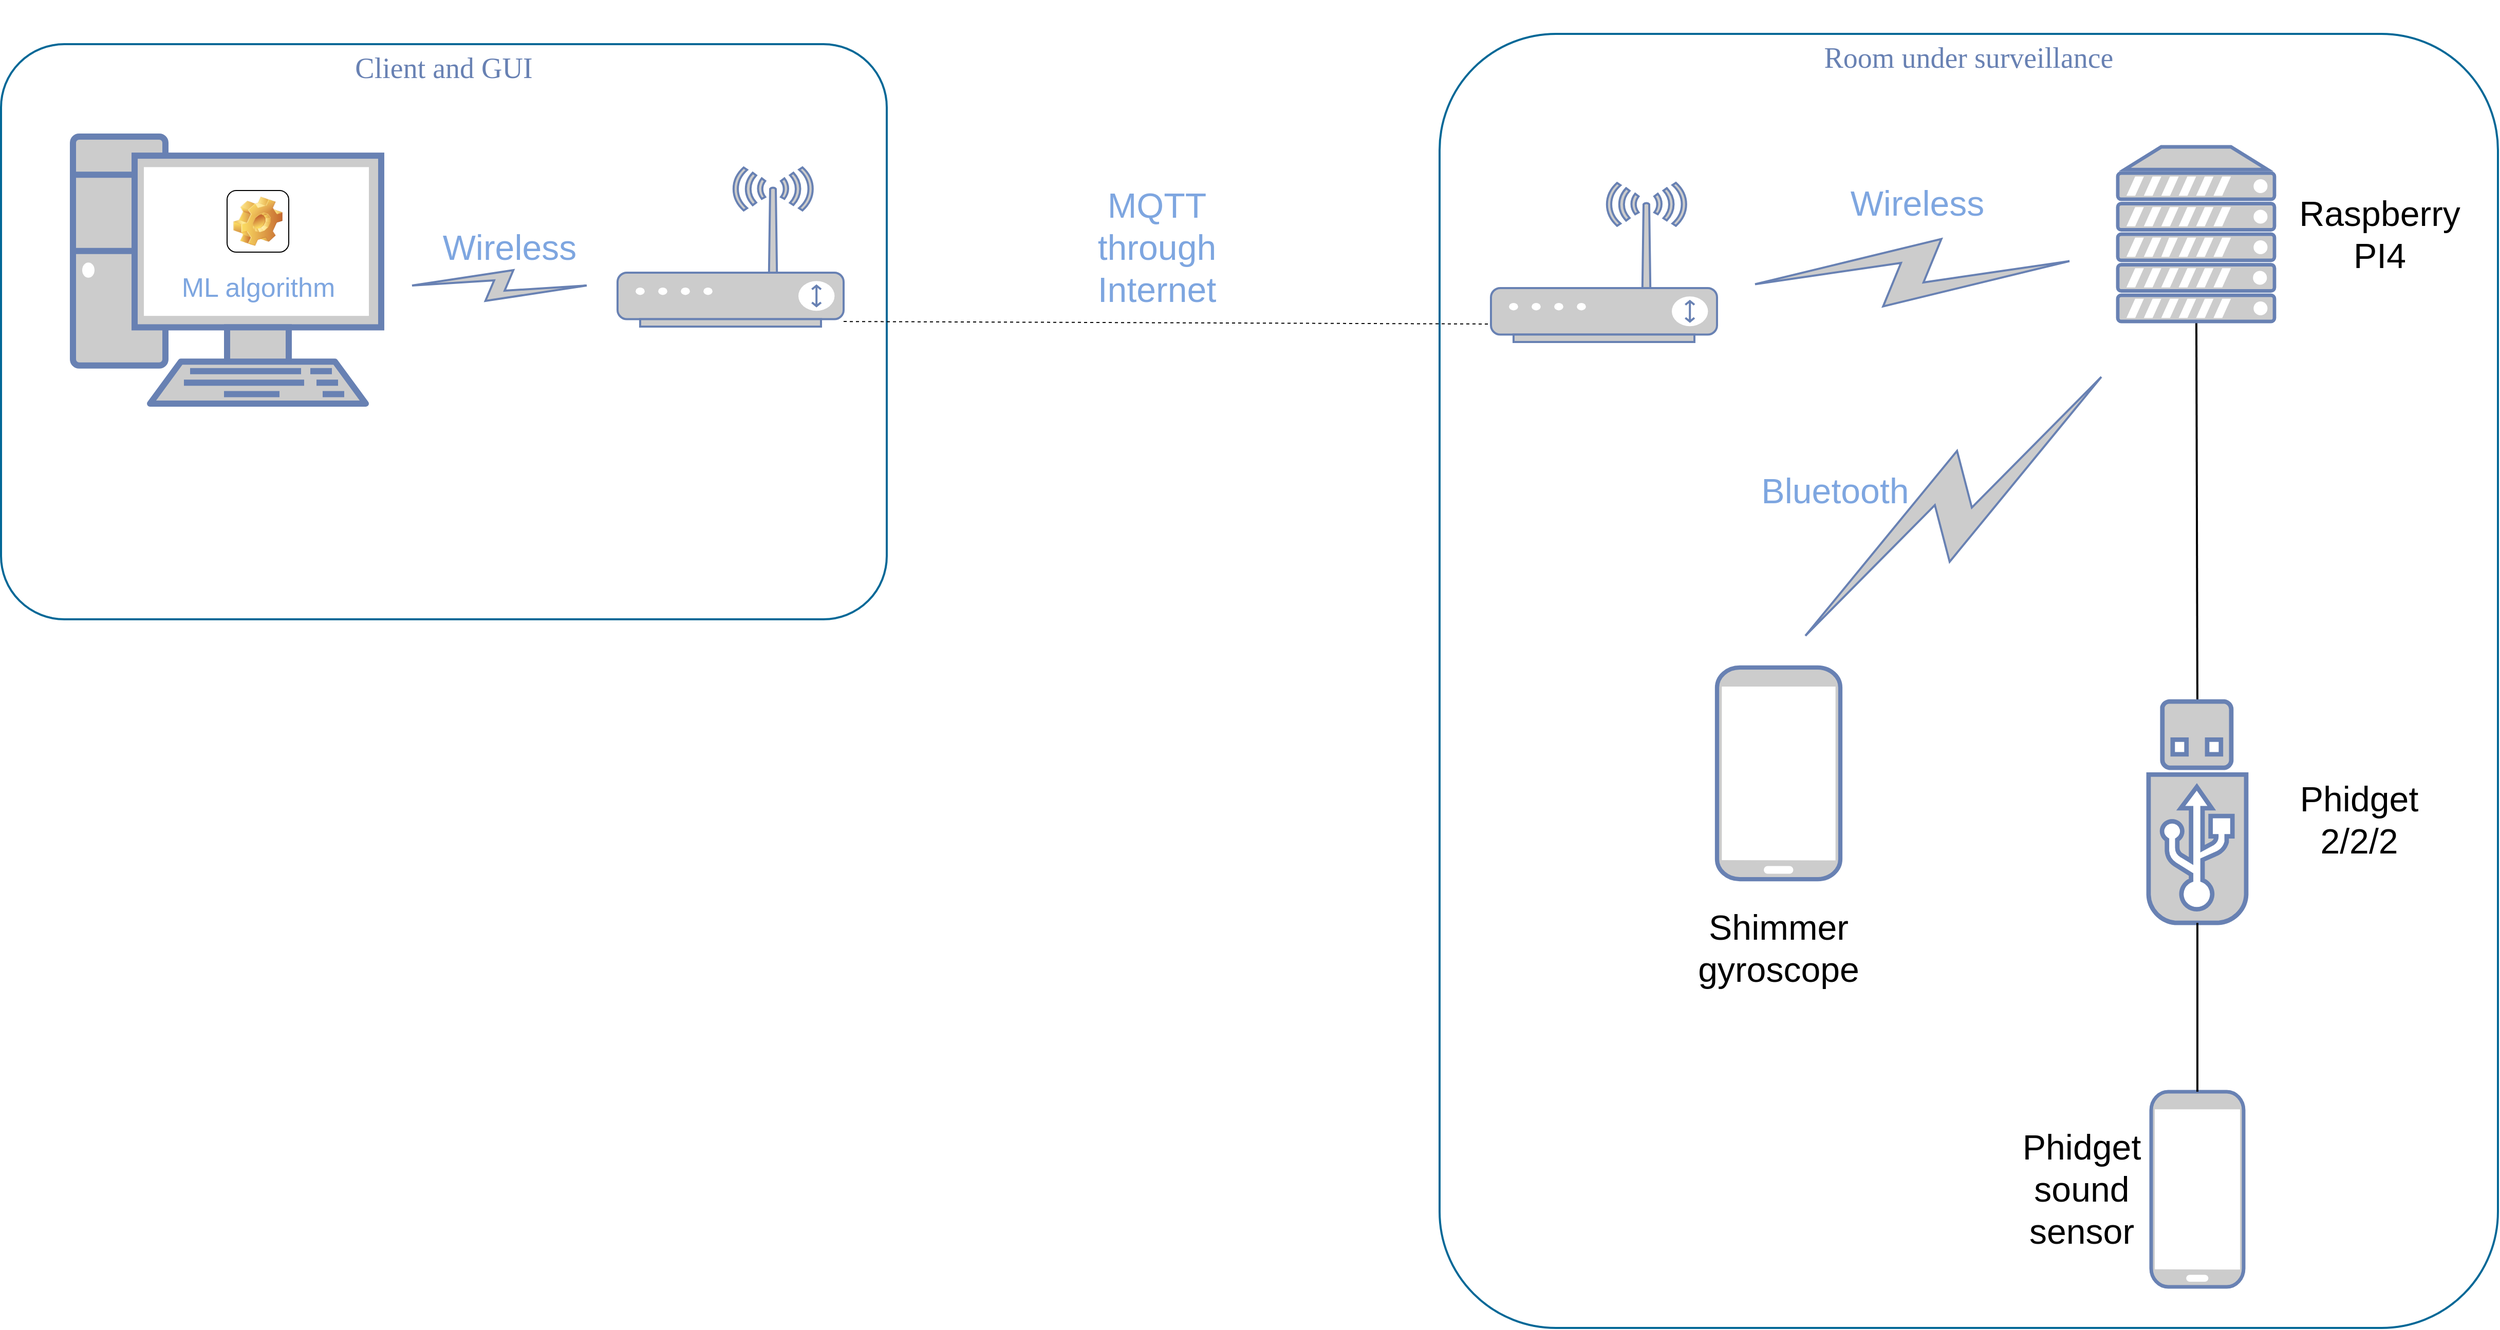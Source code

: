 <mxfile version="17.4.2" type="device"><diagram name="Page-1" id="bfe91b75-5d2c-26a0-9c1d-138518896778"><mxGraphModel dx="2076" dy="1298" grid="1" gridSize="10" guides="1" tooltips="1" connect="1" arrows="1" fold="1" page="1" pageScale="1" pageWidth="1100" pageHeight="850" background="none" math="0" shadow="0"><root><mxCell id="0"/><mxCell id="1" parent="0"/><mxCell id="7c3789c024ecab99-79" value="Client and GUI" style="rounded=1;whiteSpace=wrap;html=1;shadow=0;comic=0;strokeColor=#036897;strokeWidth=2;fillColor=none;fontFamily=Verdana;fontSize=28;fontColor=#6881B3;align=center;arcSize=11;verticalAlign=top;" parent="1" vertex="1"><mxGeometry x="250" y="450" width="862" height="560" as="geometry"/></mxCell><mxCell id="7c3789c024ecab99-11" value="" style="html=1;fillColor=#CCCCCC;strokeColor=#6881B3;gradientColor=none;gradientDirection=north;strokeWidth=2;shape=mxgraph.networks.comm_link_edge;html=1;labelBackgroundColor=none;endArrow=none;endFill=0;fontFamily=Verdana;fontSize=20;" parent="1" edge="1"><mxGeometry width="100" height="100" relative="1" as="geometry"><mxPoint x="1940" y="685" as="sourcePoint"/><mxPoint x="2280" y="660" as="targetPoint"/><Array as="points"><mxPoint x="1420" y="425"/></Array></mxGeometry></mxCell><mxCell id="7c3789c024ecab99-60" style="edgeStyle=none;html=1;labelBackgroundColor=none;endArrow=none;endFill=0;strokeWidth=2;fontFamily=Verdana;fontSize=28;fontColor=#6881B3;exitX=0.5;exitY=0;exitDx=0;exitDy=0;exitPerimeter=0;" parent="1" source="hZzD0MZL5tmb8eHWLfv5-12" target="hZzD0MZL5tmb8eHWLfv5-26" edge="1"><mxGeometry relative="1" as="geometry"><mxPoint x="1860" y="980" as="sourcePoint"/><mxPoint x="2392.88" y="760" as="targetPoint"/></mxGeometry></mxCell><mxCell id="hZzD0MZL5tmb8eHWLfv5-8" value="" style="fontColor=#0066CC;verticalAlign=top;verticalLabelPosition=bottom;labelPosition=center;align=center;html=1;outlineConnect=0;fillColor=#CCCCCC;strokeColor=#6881B3;gradientColor=none;gradientDirection=north;strokeWidth=2;shape=mxgraph.networks.wireless_modem;" vertex="1" parent="1"><mxGeometry x="1700" y="585" width="220" height="155" as="geometry"/></mxCell><mxCell id="hZzD0MZL5tmb8eHWLfv5-10" value="" style="fontColor=#0066CC;verticalAlign=top;verticalLabelPosition=bottom;labelPosition=center;align=center;html=1;outlineConnect=0;fillColor=#CCCCCC;strokeColor=#6881B3;gradientColor=none;gradientDirection=north;strokeWidth=2;shape=mxgraph.networks.mobile;" vertex="1" parent="1"><mxGeometry x="1920" y="1056.91" width="120" height="206.18" as="geometry"/></mxCell><mxCell id="hZzD0MZL5tmb8eHWLfv5-12" value="" style="fontColor=#0066CC;verticalAlign=top;verticalLabelPosition=bottom;labelPosition=center;align=center;html=1;outlineConnect=0;fillColor=#CCCCCC;strokeColor=#6881B3;gradientColor=none;gradientDirection=north;strokeWidth=2;shape=mxgraph.networks.usb_stick;" vertex="1" parent="1"><mxGeometry x="2340" y="1090" width="95" height="215.59" as="geometry"/></mxCell><mxCell id="hZzD0MZL5tmb8eHWLfv5-15" value="" style="fontColor=#0066CC;verticalAlign=top;verticalLabelPosition=bottom;labelPosition=center;align=center;html=1;outlineConnect=0;fillColor=#CCCCCC;strokeColor=#6881B3;gradientColor=none;gradientDirection=north;strokeWidth=2;shape=mxgraph.networks.mobile;" vertex="1" parent="1"><mxGeometry x="2342.5" y="1470" width="90" height="190" as="geometry"/></mxCell><mxCell id="hZzD0MZL5tmb8eHWLfv5-17" style="edgeStyle=none;html=1;labelBackgroundColor=none;endArrow=none;endFill=0;strokeWidth=2;fontFamily=Verdana;fontSize=28;fontColor=#6881B3;entryX=0.5;entryY=1;entryDx=0;entryDy=0;entryPerimeter=0;exitX=0.5;exitY=0;exitDx=0;exitDy=0;exitPerimeter=0;" edge="1" parent="1" source="hZzD0MZL5tmb8eHWLfv5-15" target="hZzD0MZL5tmb8eHWLfv5-12"><mxGeometry relative="1" as="geometry"><mxPoint x="1867" y="1300" as="sourcePoint"/><mxPoint x="1866.5" y="1199.41" as="targetPoint"/></mxGeometry></mxCell><mxCell id="hZzD0MZL5tmb8eHWLfv5-21" value="" style="endArrow=none;dashed=1;html=1;rounded=0;entryX=0;entryY=0.887;entryDx=0;entryDy=0;entryPerimeter=0;exitX=1;exitY=0.968;exitDx=0;exitDy=0;exitPerimeter=0;" edge="1" parent="1" source="hZzD0MZL5tmb8eHWLfv5-28" target="hZzD0MZL5tmb8eHWLfv5-8"><mxGeometry width="50" height="50" relative="1" as="geometry"><mxPoint x="1210" y="580" as="sourcePoint"/><mxPoint x="1140" y="750" as="targetPoint"/></mxGeometry></mxCell><mxCell id="hZzD0MZL5tmb8eHWLfv5-23" value="Room under surveillance" style="rounded=1;whiteSpace=wrap;html=1;shadow=0;comic=0;strokeColor=#036897;strokeWidth=2;fillColor=none;fontFamily=Verdana;fontSize=28;fontColor=#6881B3;align=center;arcSize=11;verticalAlign=top;" vertex="1" parent="1"><mxGeometry x="1650" y="440" width="1030" height="1260" as="geometry"/></mxCell><mxCell id="hZzD0MZL5tmb8eHWLfv5-24" value="" style="html=1;fillColor=#CCCCCC;strokeColor=#6881B3;gradientColor=none;gradientDirection=north;strokeWidth=2;shape=mxgraph.networks.comm_link_edge;html=1;labelBackgroundColor=none;endArrow=none;endFill=0;fontFamily=Verdana;fontSize=20;" edge="1" parent="1"><mxGeometry width="100" height="100" relative="1" as="geometry"><mxPoint x="1990" y="1040" as="sourcePoint"/><mxPoint x="2310" y="760" as="targetPoint"/><Array as="points"><mxPoint x="1482.5" y="680"/></Array></mxGeometry></mxCell><mxCell id="hZzD0MZL5tmb8eHWLfv5-25" value="" style="fontColor=#0066CC;verticalAlign=top;verticalLabelPosition=bottom;labelPosition=center;align=center;html=1;outlineConnect=0;fillColor=#CCCCCC;strokeColor=#6881B3;gradientColor=none;gradientDirection=north;strokeWidth=2;shape=mxgraph.networks.pc;" vertex="1" parent="1"><mxGeometry x="320" y="540.0" width="300" height="260" as="geometry"/></mxCell><mxCell id="hZzD0MZL5tmb8eHWLfv5-26" value="" style="fontColor=#0066CC;verticalAlign=top;verticalLabelPosition=bottom;labelPosition=center;align=center;html=1;outlineConnect=0;fillColor=#CCCCCC;strokeColor=#6881B3;gradientColor=none;gradientDirection=north;strokeWidth=2;shape=mxgraph.networks.server;" vertex="1" parent="1"><mxGeometry x="2310" y="550" width="152.5" height="170" as="geometry"/></mxCell><mxCell id="hZzD0MZL5tmb8eHWLfv5-28" value="" style="fontColor=#0066CC;verticalAlign=top;verticalLabelPosition=bottom;labelPosition=center;align=center;html=1;outlineConnect=0;fillColor=#CCCCCC;strokeColor=#6881B3;gradientColor=none;gradientDirection=north;strokeWidth=2;shape=mxgraph.networks.wireless_modem;" vertex="1" parent="1"><mxGeometry x="850" y="570" width="220" height="155" as="geometry"/></mxCell><mxCell id="hZzD0MZL5tmb8eHWLfv5-29" value="" style="fontColor=#0066CC;verticalAlign=top;verticalLabelPosition=bottom;labelPosition=center;align=center;html=1;outlineConnect=0;fillColor=#CCCCCC;strokeColor=#6881B3;gradientColor=none;gradientDirection=north;strokeWidth=2;shape=mxgraph.networks.comm_link;rotation=-90;" vertex="1" parent="1"><mxGeometry x="720" y="600" width="30" height="170" as="geometry"/></mxCell><mxCell id="hZzD0MZL5tmb8eHWLfv5-30" value="&lt;font style=&quot;font-size: 34px&quot;&gt;Shimmer&lt;br&gt;gyroscope&lt;br&gt;&lt;/font&gt;" style="text;html=1;strokeColor=none;fillColor=none;align=center;verticalAlign=middle;whiteSpace=wrap;rounded=0;" vertex="1" parent="1"><mxGeometry x="1895" y="1275" width="170" height="110" as="geometry"/></mxCell><mxCell id="hZzD0MZL5tmb8eHWLfv5-31" value="&lt;font style=&quot;font-size: 34px&quot;&gt;Phidget sound sensor&lt;br&gt;&lt;/font&gt;" style="text;html=1;strokeColor=none;fillColor=none;align=center;verticalAlign=middle;whiteSpace=wrap;rounded=0;" vertex="1" parent="1"><mxGeometry x="2190" y="1510" width="170" height="110" as="geometry"/></mxCell><mxCell id="hZzD0MZL5tmb8eHWLfv5-33" value="&lt;font style=&quot;font-size: 34px&quot;&gt;Raspberry&lt;br&gt;PI4&lt;br&gt;&lt;/font&gt;" style="text;html=1;strokeColor=none;fillColor=none;align=center;verticalAlign=middle;whiteSpace=wrap;rounded=0;" vertex="1" parent="1"><mxGeometry x="2480" y="580" width="170" height="110" as="geometry"/></mxCell><mxCell id="hZzD0MZL5tmb8eHWLfv5-35" value="&lt;font style=&quot;font-size: 34px&quot;&gt;Phidget 2/2/2&lt;br&gt;&lt;/font&gt;" style="text;html=1;strokeColor=none;fillColor=none;align=center;verticalAlign=middle;whiteSpace=wrap;rounded=0;" vertex="1" parent="1"><mxGeometry x="2460" y="1150" width="170" height="110" as="geometry"/></mxCell><mxCell id="hZzD0MZL5tmb8eHWLfv5-36" value="&lt;font style=&quot;font-size: 34px&quot;&gt;Bluetooth&lt;br&gt;&lt;/font&gt;" style="text;html=1;align=center;verticalAlign=middle;whiteSpace=wrap;rounded=0;fontColor=#7EA6E0;" vertex="1" parent="1"><mxGeometry x="1950" y="830" width="170" height="110" as="geometry"/></mxCell><mxCell id="hZzD0MZL5tmb8eHWLfv5-37" value="&lt;font style=&quot;font-size: 34px&quot;&gt;Wireless&lt;br&gt;&lt;/font&gt;" style="text;html=1;align=center;verticalAlign=middle;whiteSpace=wrap;rounded=0;fontColor=#7EA6E0;" vertex="1" parent="1"><mxGeometry x="2030" y="550" width="170" height="110" as="geometry"/></mxCell><mxCell id="hZzD0MZL5tmb8eHWLfv5-38" value="&lt;font style=&quot;font-size: 34px&quot;&gt;MQTT through Internet&lt;br&gt;&lt;/font&gt;" style="text;html=1;align=center;verticalAlign=middle;whiteSpace=wrap;rounded=0;fontColor=#7EA6E0;" vertex="1" parent="1"><mxGeometry x="1290" y="592.5" width="170" height="110" as="geometry"/></mxCell><mxCell id="hZzD0MZL5tmb8eHWLfv5-40" value="&lt;font style=&quot;font-size: 26px&quot;&gt;ML algorithm&lt;/font&gt;" style="icon;html=1;image=img/clipart/Gear_128x128.png;fontSize=34;fontColor=#7EA6E0;" vertex="1" parent="1"><mxGeometry x="470" y="592.5" width="60" height="60" as="geometry"/></mxCell><mxCell id="hZzD0MZL5tmb8eHWLfv5-45" value="&lt;font style=&quot;font-size: 34px&quot;&gt;Wireless&lt;br&gt;&lt;/font&gt;" style="text;html=1;align=center;verticalAlign=middle;whiteSpace=wrap;rounded=0;fontColor=#7EA6E0;" vertex="1" parent="1"><mxGeometry x="660" y="592.5" width="170" height="110" as="geometry"/></mxCell></root></mxGraphModel></diagram></mxfile>